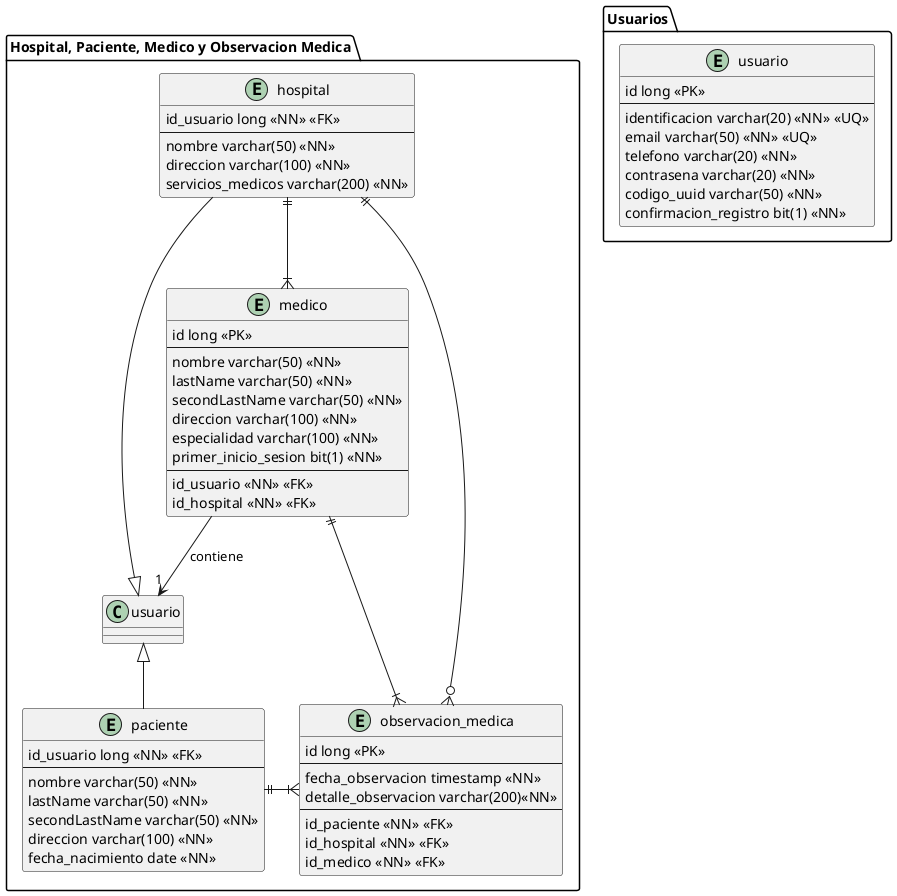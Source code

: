 @startuml "Diagrama relacional"

package "Usuarios" {
    entity usuario {
        id long <<PK>>
        --
        identificacion varchar(20) <<NN>> <<UQ>>
        email varchar(50) <<NN>> <<UQ>>
        telefono varchar(20) <<NN>> 
        contrasena varchar(20) <<NN>> 
        codigo_uuid varchar(50) <<NN>> 
        confirmacion_registro bit(1) <<NN>>
    }
}

package "Hospital, Paciente, Medico y Observacion Medica" {
    entity hospital extends usuario {
        id_usuario long <<NN>> <<FK>> 
        --
        nombre varchar(50) <<NN>>
        direccion varchar(100) <<NN>>
        servicios_medicos varchar(200) <<NN>>
    }

    entity paciente extends usuario {
        id_usuario long <<NN>> <<FK>> 
        --
        nombre varchar(50) <<NN>>
        lastName varchar(50) <<NN>>
        secondLastName varchar(50) <<NN>>
        direccion varchar(100) <<NN>>
        fecha_nacimiento date <<NN>> 
    }

    entity medico {
        id long <<PK>>
        --
        nombre varchar(50) <<NN>>
        lastName varchar(50) <<NN>>
        secondLastName varchar(50) <<NN>>
        direccion varchar(100) <<NN>>
        especialidad varchar(100) <<NN>>
        primer_inicio_sesion bit(1) <<NN>>
        --
        id_usuario <<NN>> <<FK>> 
        id_hospital <<NN>> <<FK>> 
    }

    entity observacion_medica {
        id long <<PK>>
        --
        fecha_observacion timestamp <<NN>>
        detalle_observacion varchar(200)<<NN>>
        --
        id_paciente <<NN>> <<FK>>  
        id_hospital <<NN>> <<FK>> 
        id_medico <<NN>> <<FK>>
    }

    medico --> "1" usuario : contiene
    hospital ||-down-|{ medico
    hospital ||--o{ observacion_medica
    paciente ||-right-|{ observacion_medica
    medico ||--|{ observacion_medica
}

@enduml
